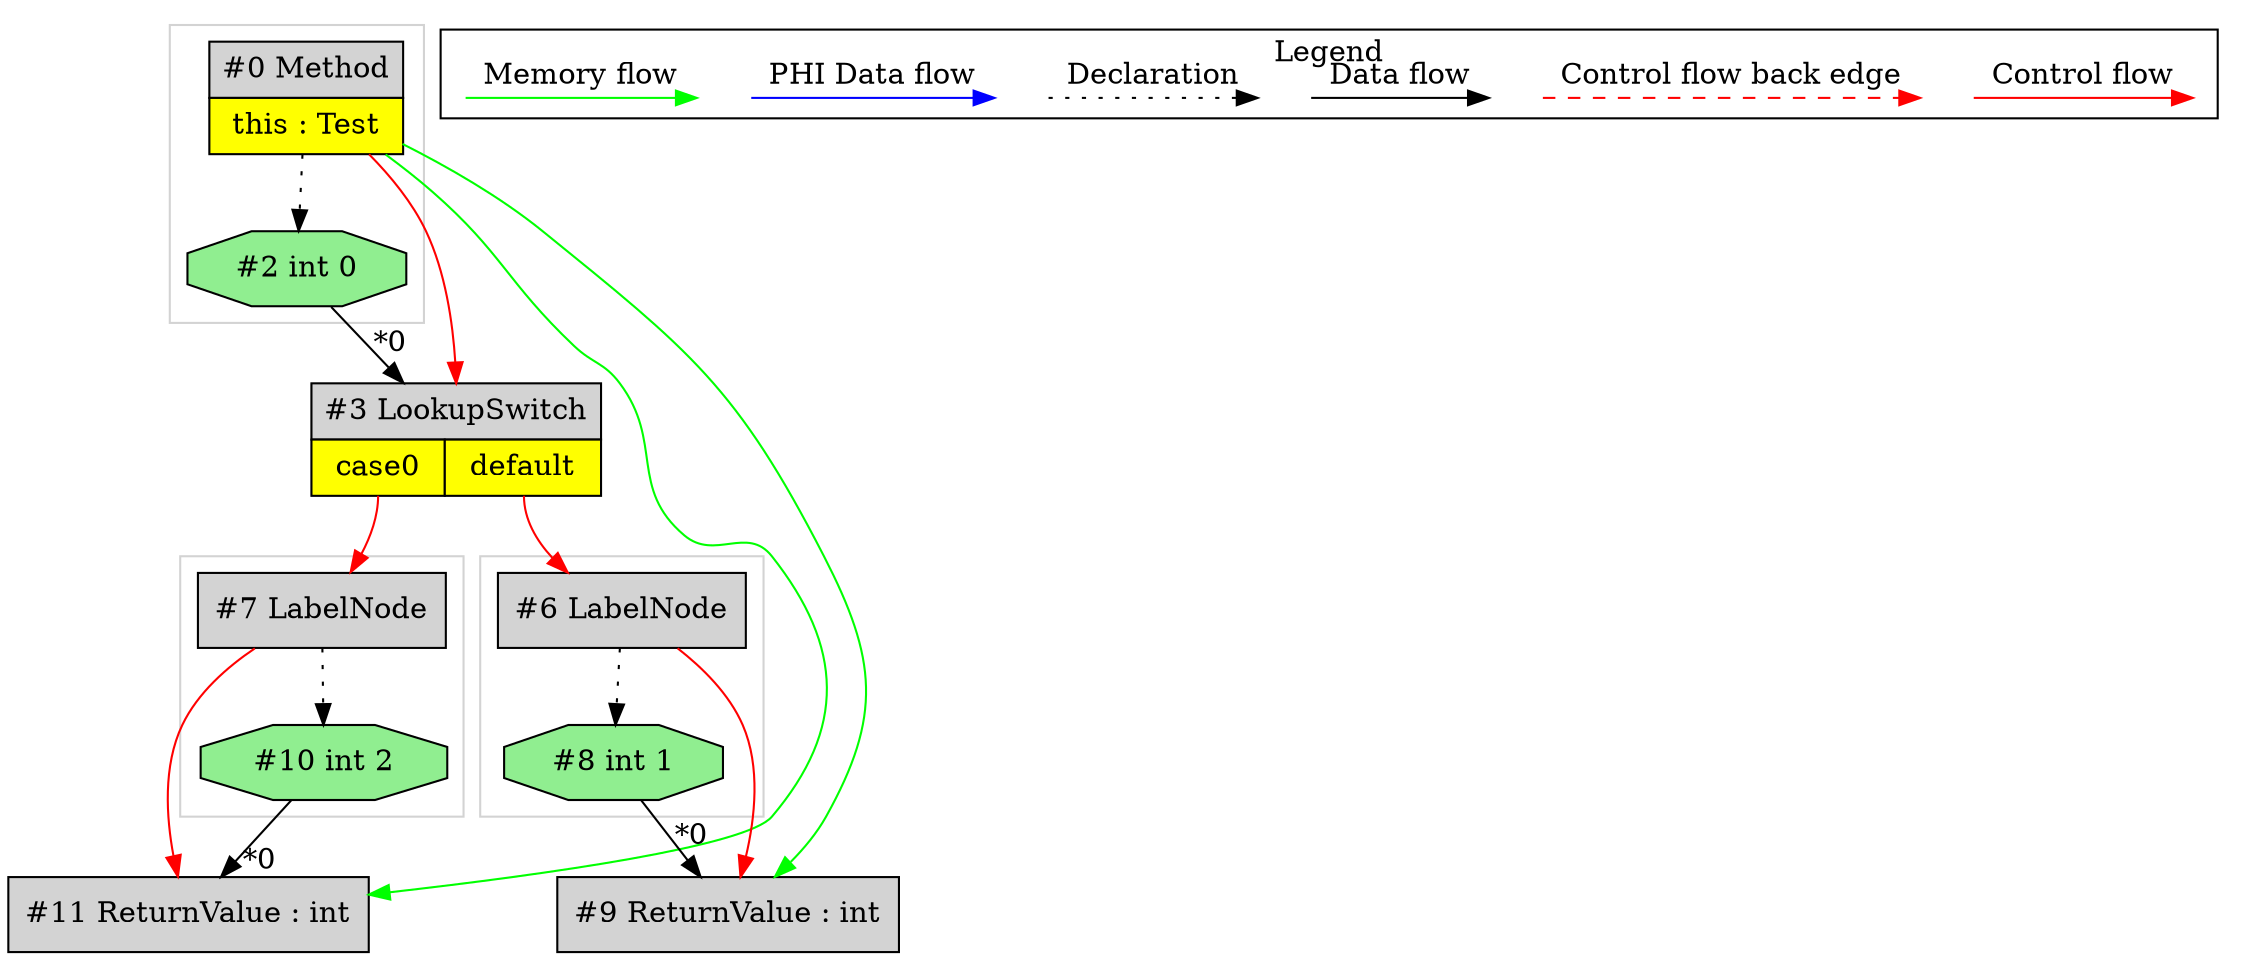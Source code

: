digraph {
 ordering="in";
 node0[margin="0", label=<<table border="0" cellborder="1" cellspacing="0" cellpadding="5"><tr><td colspan="1">#0 Method</td></tr><tr><td port="prj1" bgcolor="yellow">this : Test</td></tr></table>>,shape=none, fillcolor=lightgrey, style=filled];
 node2[label="#2 int 0",shape=octagon, fillcolor=lightgreen, style=filled];
 node0 -> node2[style=dotted];
 node3[margin="0", label=<<table border="0" cellborder="1" cellspacing="0" cellpadding="5"><tr><td colspan="2">#3 LookupSwitch</td></tr><tr><td port="prj5" bgcolor="yellow">case0</td><td port="prj4" bgcolor="yellow">default</td></tr></table>>,shape=none, fillcolor=lightgrey, style=filled];
 node2 -> node3[headlabel="*0", labeldistance=2];
 node0 -> node3[labeldistance=2, color=red, fontcolor=red];
 node7[label="#7 LabelNode",shape=box, fillcolor=lightgrey, style=filled];
 node3:prj5 -> node7[labeldistance=2, color=red, fontcolor=red];
 node11[label="#11 ReturnValue : int",shape=box, fillcolor=lightgrey, style=filled];
 node10 -> node11[headlabel="*0", labeldistance=2];
 node7 -> node11[labeldistance=2, color=red, fontcolor=red];
 node0 -> node11[labeldistance=2, color=green, constraint=false];
 node10[label="#10 int 2",shape=octagon, fillcolor=lightgreen, style=filled];
 node7 -> node10[style=dotted];
 node6[label="#6 LabelNode",shape=box, fillcolor=lightgrey, style=filled];
 node3:prj4 -> node6[labeldistance=2, color=red, fontcolor=red];
 node9[label="#9 ReturnValue : int",shape=box, fillcolor=lightgrey, style=filled];
 node8 -> node9[headlabel="*0", labeldistance=2];
 node6 -> node9[labeldistance=2, color=red, fontcolor=red];
 node0 -> node9[labeldistance=2, color=green, constraint=false];
 node8[label="#8 int 1",shape=octagon, fillcolor=lightgreen, style=filled];
 node6 -> node8[style=dotted];
 subgraph cluster_0 {
  color=lightgray;
  node6;
  node8;
 }
 subgraph cluster_1 {
  color=lightgray;
  node0;
  node2;
 }
 subgraph cluster_2 {
  color=lightgray;
  node7;
  node10;
 }
 subgraph cluster_000 {
  label = "Legend";
  node [shape=point]
  {
   rank=same;
   c0 [style = invis];
   c1 [style = invis];
   c2 [style = invis];
   c3 [style = invis];
   d0 [style = invis];
   d1 [style = invis];
   d2 [style = invis];
   d3 [style = invis];
   d4 [style = invis];
   d5 [style = invis];
   d6 [style = invis];
   d7 [style = invis];
  }
  c0 -> c1 [label="Control flow", style=solid, color=red]
  c2 -> c3 [label="Control flow back edge", style=dashed, color=red]
  d0 -> d1 [label="Data flow"]
  d2 -> d3 [label="Declaration", style=dotted]
  d4 -> d5 [label="PHI Data flow", color=blue]
  d6 -> d7 [label="Memory flow", color=green]
 }

}
